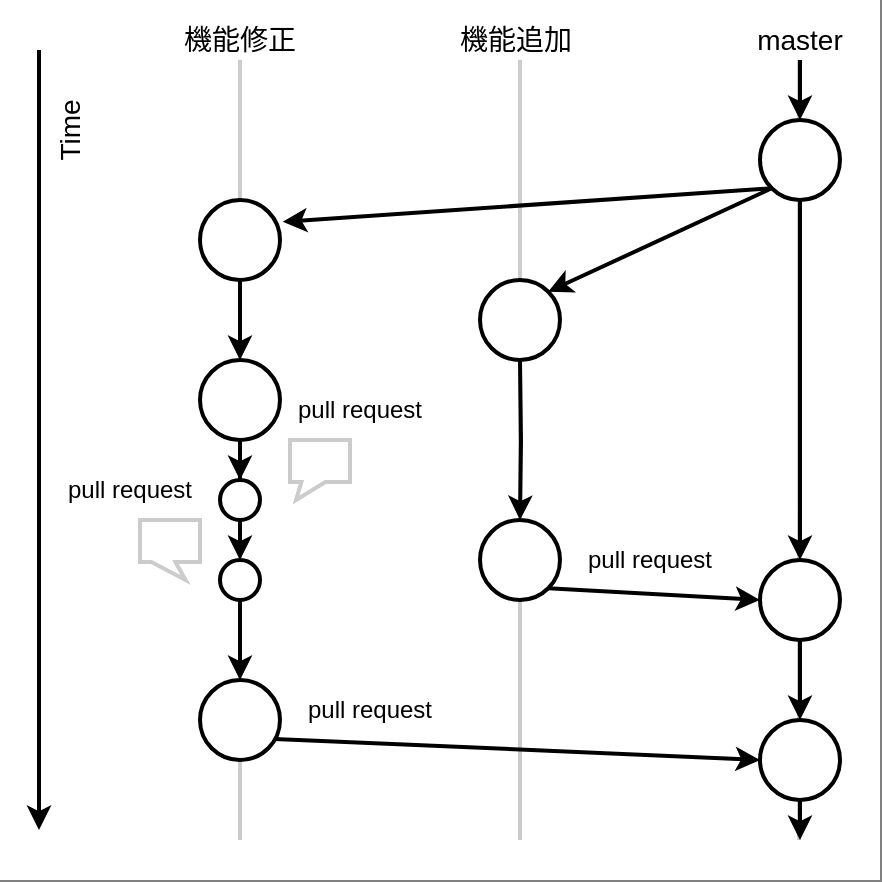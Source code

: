 <mxfile version="10.9.5" type="device"><diagram id="qYNVLB-jbXRc_WN-jF78" name="ページ1"><mxGraphModel dx="749" dy="557" grid="1" gridSize="10" guides="1" tooltips="1" connect="1" arrows="1" fold="1" page="1" pageScale="1" pageWidth="827" pageHeight="1169" background="#808080" math="0" shadow="0"><root><mxCell id="0"/><mxCell id="1" parent="0"/><mxCell id="skPpSUWyMOmNTe4GlNmA-67" value="" style="rounded=0;whiteSpace=wrap;html=1;strokeColor=none;strokeWidth=2;fontSize=14;" vertex="1" parent="1"><mxGeometry x="180" y="20" width="440" height="440" as="geometry"/></mxCell><mxCell id="skPpSUWyMOmNTe4GlNmA-30" value="" style="endArrow=none;html=1;strokeColor=#CCCCCC;entryX=0.5;entryY=1;entryDx=0;entryDy=0;strokeWidth=2;" edge="1" parent="1" target="skPpSUWyMOmNTe4GlNmA-29"><mxGeometry width="50" height="50" relative="1" as="geometry"><mxPoint x="440" y="440.0" as="sourcePoint"/><mxPoint x="439.966" y="49.897" as="targetPoint"/></mxGeometry></mxCell><mxCell id="skPpSUWyMOmNTe4GlNmA-20" value="" style="endArrow=none;html=1;strokeColor=#CCCCCC;entryX=0.5;entryY=1;entryDx=0;entryDy=0;strokeWidth=2;" edge="1" parent="1" source="skPpSUWyMOmNTe4GlNmA-45"><mxGeometry width="50" height="50" relative="1" as="geometry"><mxPoint x="300" y="440.0" as="sourcePoint"/><mxPoint x="299.966" y="49.897" as="targetPoint"/></mxGeometry></mxCell><mxCell id="skPpSUWyMOmNTe4GlNmA-19" value="" style="endArrow=none;html=1;strokeColor=#CCCCCC;entryX=0.5;entryY=1;entryDx=0;entryDy=0;strokeWidth=2;" edge="1" parent="1" source="skPpSUWyMOmNTe4GlNmA-29"><mxGeometry width="50" height="50" relative="1" as="geometry"><mxPoint x="440" y="440.0" as="sourcePoint"/><mxPoint x="439.966" y="49.897" as="targetPoint"/></mxGeometry></mxCell><mxCell id="skPpSUWyMOmNTe4GlNmA-17" value="" style="endArrow=none;html=1;strokeColor=#CCCCCC;entryX=0.5;entryY=1;entryDx=0;entryDy=0;strokeWidth=2;" edge="1" parent="1"><mxGeometry width="50" height="50" relative="1" as="geometry"><mxPoint x="579.5" y="440" as="sourcePoint"/><mxPoint x="579.466" y="49.897" as="targetPoint"/></mxGeometry></mxCell><mxCell id="skPpSUWyMOmNTe4GlNmA-44" style="edgeStyle=orthogonalEdgeStyle;rounded=0;orthogonalLoop=1;jettySize=auto;html=1;entryX=0.5;entryY=0;entryDx=0;entryDy=0;strokeColor=#000000;strokeWidth=2;" edge="1" parent="1" source="skPpSUWyMOmNTe4GlNmA-1" target="skPpSUWyMOmNTe4GlNmA-6"><mxGeometry relative="1" as="geometry"/></mxCell><mxCell id="skPpSUWyMOmNTe4GlNmA-1" value="" style="ellipse;whiteSpace=wrap;html=1;strokeWidth=2;" vertex="1" parent="1"><mxGeometry x="560" y="80" width="40" height="40" as="geometry"/></mxCell><mxCell id="skPpSUWyMOmNTe4GlNmA-5" style="edgeStyle=orthogonalEdgeStyle;rounded=0;orthogonalLoop=1;jettySize=auto;html=1;entryX=0.5;entryY=0;entryDx=0;entryDy=0;strokeWidth=2;" edge="1" parent="1" source="skPpSUWyMOmNTe4GlNmA-2" target="skPpSUWyMOmNTe4GlNmA-1"><mxGeometry relative="1" as="geometry"/></mxCell><mxCell id="skPpSUWyMOmNTe4GlNmA-2" value="&lt;font style=&quot;font-size: 14px;&quot;&gt;master&lt;/font&gt;" style="text;html=1;strokeColor=none;fillColor=none;align=center;verticalAlign=middle;whiteSpace=wrap;rounded=0;fontSize=14;" vertex="1" parent="1"><mxGeometry x="540" y="30" width="80" height="20" as="geometry"/></mxCell><mxCell id="skPpSUWyMOmNTe4GlNmA-39" value="" style="edgeStyle=orthogonalEdgeStyle;rounded=0;orthogonalLoop=1;jettySize=auto;html=1;strokeColor=#000000;strokeWidth=2;" edge="1" parent="1" source="skPpSUWyMOmNTe4GlNmA-6" target="skPpSUWyMOmNTe4GlNmA-38"><mxGeometry relative="1" as="geometry"/></mxCell><mxCell id="skPpSUWyMOmNTe4GlNmA-6" value="" style="ellipse;whiteSpace=wrap;html=1;strokeWidth=2;" vertex="1" parent="1"><mxGeometry x="560" y="300" width="40" height="40" as="geometry"/></mxCell><mxCell id="skPpSUWyMOmNTe4GlNmA-64" value="" style="edgeStyle=orthogonalEdgeStyle;rounded=0;orthogonalLoop=1;jettySize=auto;html=1;strokeColor=#000000;strokeWidth=2;exitX=0.5;exitY=1;exitDx=0;exitDy=0;" edge="1" parent="1" source="skPpSUWyMOmNTe4GlNmA-38"><mxGeometry relative="1" as="geometry"><mxPoint x="580" y="430" as="sourcePoint"/><mxPoint x="580" y="440" as="targetPoint"/><Array as="points"><mxPoint x="580" y="440"/></Array></mxGeometry></mxCell><mxCell id="skPpSUWyMOmNTe4GlNmA-38" value="" style="ellipse;whiteSpace=wrap;html=1;strokeWidth=2;" vertex="1" parent="1"><mxGeometry x="560" y="380" width="40" height="40" as="geometry"/></mxCell><mxCell id="skPpSUWyMOmNTe4GlNmA-9" value="&lt;font style=&quot;font-size: 14px;&quot;&gt;機能追加&amp;nbsp;&lt;/font&gt;" style="text;html=1;strokeColor=none;fillColor=none;align=center;verticalAlign=middle;whiteSpace=wrap;rounded=0;fontSize=14;" vertex="1" parent="1"><mxGeometry x="400" y="30" width="80" height="20" as="geometry"/></mxCell><mxCell id="skPpSUWyMOmNTe4GlNmA-10" value="" style="ellipse;whiteSpace=wrap;html=1;strokeWidth=2;" vertex="1" parent="1"><mxGeometry x="420" y="160" width="40" height="40" as="geometry"/></mxCell><mxCell id="skPpSUWyMOmNTe4GlNmA-11" value="" style="ellipse;whiteSpace=wrap;html=1;strokeWidth=2;" vertex="1" parent="1"><mxGeometry x="280" y="120" width="40" height="40" as="geometry"/></mxCell><mxCell id="skPpSUWyMOmNTe4GlNmA-13" value="&lt;span style=&quot;font-size: 14px;&quot;&gt;機能修正&lt;/span&gt;" style="text;html=1;strokeColor=none;fillColor=none;align=center;verticalAlign=middle;whiteSpace=wrap;rounded=0;fontSize=14;" vertex="1" parent="1"><mxGeometry x="260" y="30" width="80" height="20" as="geometry"/></mxCell><mxCell id="skPpSUWyMOmNTe4GlNmA-16" value="" style="endArrow=classic;html=1;exitX=0;exitY=1;exitDx=0;exitDy=0;entryX=1;entryY=0;entryDx=0;entryDy=0;strokeWidth=2;" edge="1" parent="1" source="skPpSUWyMOmNTe4GlNmA-1" target="skPpSUWyMOmNTe4GlNmA-10"><mxGeometry width="50" height="50" relative="1" as="geometry"><mxPoint x="340" y="270" as="sourcePoint"/><mxPoint x="390" y="220" as="targetPoint"/></mxGeometry></mxCell><mxCell id="skPpSUWyMOmNTe4GlNmA-21" value="" style="endArrow=classic;html=1;entryX=1.034;entryY=0.273;entryDx=0;entryDy=0;strokeWidth=2;entryPerimeter=0;exitX=0;exitY=1;exitDx=0;exitDy=0;" edge="1" parent="1" source="skPpSUWyMOmNTe4GlNmA-1" target="skPpSUWyMOmNTe4GlNmA-11"><mxGeometry width="50" height="50" relative="1" as="geometry"><mxPoint x="560" y="100" as="sourcePoint"/><mxPoint x="504.448" y="175.759" as="targetPoint"/></mxGeometry></mxCell><mxCell id="skPpSUWyMOmNTe4GlNmA-24" style="edgeStyle=orthogonalEdgeStyle;rounded=0;orthogonalLoop=1;jettySize=auto;html=1;strokeWidth=2;" edge="1" parent="1" target="skPpSUWyMOmNTe4GlNmA-29"><mxGeometry relative="1" as="geometry"><mxPoint x="440" y="200" as="sourcePoint"/><mxPoint x="440" y="240" as="targetPoint"/><Array as="points"/></mxGeometry></mxCell><mxCell id="skPpSUWyMOmNTe4GlNmA-25" style="edgeStyle=orthogonalEdgeStyle;rounded=0;orthogonalLoop=1;jettySize=auto;html=1;strokeWidth=2;exitX=0.5;exitY=1;exitDx=0;exitDy=0;" edge="1" parent="1" source="skPpSUWyMOmNTe4GlNmA-26"><mxGeometry relative="1" as="geometry"><mxPoint x="299.643" y="210.238" as="sourcePoint"/><mxPoint x="300" y="220" as="targetPoint"/><Array as="points"/></mxGeometry></mxCell><mxCell id="skPpSUWyMOmNTe4GlNmA-28" style="edgeStyle=orthogonalEdgeStyle;rounded=0;orthogonalLoop=1;jettySize=auto;html=1;strokeColor=#000000;strokeWidth=2;entryX=0.5;entryY=0;entryDx=0;entryDy=0;" edge="1" parent="1" source="skPpSUWyMOmNTe4GlNmA-26" target="skPpSUWyMOmNTe4GlNmA-45"><mxGeometry relative="1" as="geometry"><mxPoint x="300" y="300.0" as="targetPoint"/></mxGeometry></mxCell><mxCell id="skPpSUWyMOmNTe4GlNmA-29" value="" style="ellipse;whiteSpace=wrap;html=1;strokeWidth=2;" vertex="1" parent="1"><mxGeometry x="420" y="280" width="40" height="40" as="geometry"/></mxCell><mxCell id="skPpSUWyMOmNTe4GlNmA-33" value="" style="endArrow=classic;html=1;exitX=1;exitY=1;exitDx=0;exitDy=0;entryX=0;entryY=0.5;entryDx=0;entryDy=0;strokeWidth=2;" edge="1" parent="1" source="skPpSUWyMOmNTe4GlNmA-29" target="skPpSUWyMOmNTe4GlNmA-6"><mxGeometry width="50" height="50" relative="1" as="geometry"><mxPoint x="575.857" y="124" as="sourcePoint"/><mxPoint x="503.857" y="176" as="targetPoint"/></mxGeometry></mxCell><mxCell id="skPpSUWyMOmNTe4GlNmA-40" value="" style="endArrow=classic;html=1;exitX=0.932;exitY=0.736;exitDx=0;exitDy=0;entryX=0;entryY=0.5;entryDx=0;entryDy=0;strokeWidth=2;exitPerimeter=0;" edge="1" parent="1" source="skPpSUWyMOmNTe4GlNmA-27" target="skPpSUWyMOmNTe4GlNmA-38"><mxGeometry width="50" height="50" relative="1" as="geometry"><mxPoint x="433.857" y="320" as="sourcePoint"/><mxPoint x="500.143" y="366.286" as="targetPoint"/></mxGeometry></mxCell><mxCell id="skPpSUWyMOmNTe4GlNmA-41" value="&lt;font style=&quot;font-size: 12px&quot;&gt;pull request&lt;/font&gt;" style="text;html=1;strokeColor=none;fillColor=none;align=center;verticalAlign=middle;whiteSpace=wrap;rounded=0;" vertex="1" parent="1"><mxGeometry x="330" y="360" width="70" height="30" as="geometry"/></mxCell><mxCell id="skPpSUWyMOmNTe4GlNmA-26" value="" style="ellipse;whiteSpace=wrap;html=1;strokeWidth=2;" vertex="1" parent="1"><mxGeometry x="280" y="200" width="40" height="40" as="geometry"/></mxCell><mxCell id="skPpSUWyMOmNTe4GlNmA-47" style="edgeStyle=orthogonalEdgeStyle;rounded=0;orthogonalLoop=1;jettySize=auto;html=1;strokeWidth=2;exitX=0.5;exitY=1;exitDx=0;exitDy=0;" edge="1" parent="1" source="skPpSUWyMOmNTe4GlNmA-11" target="skPpSUWyMOmNTe4GlNmA-26"><mxGeometry relative="1" as="geometry"><mxPoint x="299.966" y="160.241" as="sourcePoint"/><mxPoint x="300" y="220.0" as="targetPoint"/><Array as="points"/></mxGeometry></mxCell><mxCell id="skPpSUWyMOmNTe4GlNmA-48" value="" style="endArrow=none;html=1;strokeColor=#CCCCCC;entryX=0.5;entryY=1;entryDx=0;entryDy=0;strokeWidth=2;" edge="1" parent="1" target="skPpSUWyMOmNTe4GlNmA-27"><mxGeometry width="50" height="50" relative="1" as="geometry"><mxPoint x="300" y="440.0" as="sourcePoint"/><mxPoint x="299.966" y="49.897" as="targetPoint"/></mxGeometry></mxCell><mxCell id="skPpSUWyMOmNTe4GlNmA-45" value="" style="ellipse;whiteSpace=wrap;html=1;strokeWidth=2;" vertex="1" parent="1"><mxGeometry x="290" y="260" width="20" height="20" as="geometry"/></mxCell><mxCell id="skPpSUWyMOmNTe4GlNmA-50" value="" style="endArrow=none;html=1;strokeColor=#CCCCCC;entryX=0.5;entryY=1;entryDx=0;entryDy=0;strokeWidth=2;" edge="1" parent="1" source="skPpSUWyMOmNTe4GlNmA-53" target="skPpSUWyMOmNTe4GlNmA-45"><mxGeometry width="50" height="50" relative="1" as="geometry"><mxPoint x="300" y="330.0" as="sourcePoint"/><mxPoint x="299.966" y="49.897" as="targetPoint"/></mxGeometry></mxCell><mxCell id="skPpSUWyMOmNTe4GlNmA-53" value="" style="ellipse;whiteSpace=wrap;html=1;strokeWidth=2;" vertex="1" parent="1"><mxGeometry x="290" y="300" width="20" height="20" as="geometry"/></mxCell><mxCell id="skPpSUWyMOmNTe4GlNmA-54" value="" style="endArrow=none;html=1;strokeColor=#CCCCCC;entryX=0.5;entryY=1;entryDx=0;entryDy=0;strokeWidth=2;" edge="1" parent="1" source="skPpSUWyMOmNTe4GlNmA-27" target="skPpSUWyMOmNTe4GlNmA-53"><mxGeometry width="50" height="50" relative="1" as="geometry"><mxPoint x="300" y="330.0" as="sourcePoint"/><mxPoint x="299.966" y="280.241" as="targetPoint"/></mxGeometry></mxCell><mxCell id="skPpSUWyMOmNTe4GlNmA-55" style="edgeStyle=orthogonalEdgeStyle;rounded=0;orthogonalLoop=1;jettySize=auto;html=1;strokeColor=#000000;strokeWidth=2;exitX=0.5;exitY=1;exitDx=0;exitDy=0;entryX=0.5;entryY=0;entryDx=0;entryDy=0;" edge="1" parent="1" source="skPpSUWyMOmNTe4GlNmA-45" target="skPpSUWyMOmNTe4GlNmA-53"><mxGeometry relative="1" as="geometry"><mxPoint x="260" y="320" as="targetPoint"/><mxPoint x="260" y="290" as="sourcePoint"/></mxGeometry></mxCell><mxCell id="skPpSUWyMOmNTe4GlNmA-56" value="" style="shape=callout;whiteSpace=wrap;html=1;perimeter=calloutPerimeter;strokeWidth=2;strokeColor=#CCCCCC;size=9;position=0.19;position2=0.76;base=12;" vertex="1" parent="1"><mxGeometry x="250" y="280" width="30" height="30" as="geometry"/></mxCell><mxCell id="skPpSUWyMOmNTe4GlNmA-57" value="" style="shape=callout;whiteSpace=wrap;html=1;perimeter=calloutPerimeter;strokeWidth=2;strokeColor=#CCCCCC;size=9;position=0.19;position2=0.1;base=12;" vertex="1" parent="1"><mxGeometry x="325" y="240" width="30" height="30" as="geometry"/></mxCell><mxCell id="skPpSUWyMOmNTe4GlNmA-58" style="edgeStyle=orthogonalEdgeStyle;rounded=0;orthogonalLoop=1;jettySize=auto;html=1;entryX=0.5;entryY=0;entryDx=0;entryDy=0;strokeColor=#000000;strokeWidth=2;" edge="1" parent="1" source="skPpSUWyMOmNTe4GlNmA-53" target="skPpSUWyMOmNTe4GlNmA-27"><mxGeometry relative="1" as="geometry"/></mxCell><mxCell id="skPpSUWyMOmNTe4GlNmA-27" value="" style="ellipse;whiteSpace=wrap;html=1;strokeWidth=2;" vertex="1" parent="1"><mxGeometry x="280" y="360" width="40" height="40" as="geometry"/></mxCell><mxCell id="skPpSUWyMOmNTe4GlNmA-60" value="&lt;font style=&quot;font-size: 12px&quot;&gt;pull request&lt;/font&gt;" style="text;html=1;strokeColor=none;fillColor=none;align=center;verticalAlign=middle;whiteSpace=wrap;rounded=0;" vertex="1" parent="1"><mxGeometry x="325" y="210" width="70" height="30" as="geometry"/></mxCell><mxCell id="skPpSUWyMOmNTe4GlNmA-61" value="&lt;font style=&quot;font-size: 12px&quot;&gt;pull request&lt;/font&gt;" style="text;html=1;strokeColor=none;fillColor=none;align=center;verticalAlign=middle;whiteSpace=wrap;rounded=0;" vertex="1" parent="1"><mxGeometry x="210" y="250" width="70" height="30" as="geometry"/></mxCell><mxCell id="skPpSUWyMOmNTe4GlNmA-62" value="&lt;font style=&quot;font-size: 12px&quot;&gt;pull request&lt;/font&gt;" style="text;html=1;strokeColor=none;fillColor=none;align=center;verticalAlign=middle;whiteSpace=wrap;rounded=0;" vertex="1" parent="1"><mxGeometry x="470" y="285" width="70" height="30" as="geometry"/></mxCell><mxCell id="skPpSUWyMOmNTe4GlNmA-72" value="" style="group" vertex="1" connectable="0" parent="1"><mxGeometry x="190" y="45" width="80" height="390" as="geometry"/></mxCell><mxCell id="skPpSUWyMOmNTe4GlNmA-68" style="edgeStyle=orthogonalEdgeStyle;rounded=0;orthogonalLoop=1;jettySize=auto;html=1;strokeColor=#000000;strokeWidth=2;" edge="1" parent="skPpSUWyMOmNTe4GlNmA-72"><mxGeometry relative="1" as="geometry"><mxPoint x="9.5" as="sourcePoint"/><mxPoint x="9.5" y="390" as="targetPoint"/><Array as="points"/></mxGeometry></mxCell><mxCell id="skPpSUWyMOmNTe4GlNmA-69" value="&lt;span style=&quot;font-size: 14px&quot;&gt;Time&lt;br&gt;&lt;/span&gt;" style="text;html=1;strokeColor=none;fillColor=none;align=center;verticalAlign=middle;whiteSpace=wrap;rounded=0;fontSize=14;rotation=-90;" vertex="1" parent="skPpSUWyMOmNTe4GlNmA-72"><mxGeometry x="-15" y="30" width="80" height="20" as="geometry"/></mxCell></root></mxGraphModel></diagram></mxfile>